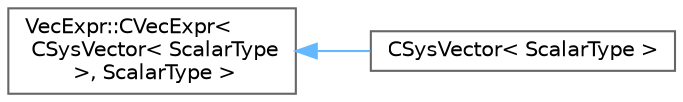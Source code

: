 digraph "Graphical Class Hierarchy"
{
 // LATEX_PDF_SIZE
  bgcolor="transparent";
  edge [fontname=Helvetica,fontsize=10,labelfontname=Helvetica,labelfontsize=10];
  node [fontname=Helvetica,fontsize=10,shape=box,height=0.2,width=0.4];
  rankdir="LR";
  Node0 [id="Node000000",label="VecExpr::CVecExpr\<\l CSysVector\< ScalarType\l \>, ScalarType \>",height=0.2,width=0.4,color="grey40", fillcolor="white", style="filled",URL="$classVecExpr_1_1CVecExpr.html",tooltip=" "];
  Node0 -> Node1 [id="edge452_Node000000_Node000001",dir="back",color="steelblue1",style="solid",tooltip=" "];
  Node1 [id="Node000001",label="CSysVector\< ScalarType \>",height=0.2,width=0.4,color="grey40", fillcolor="white", style="filled",URL="$classCSysVector.html",tooltip="Class for holding and manipulating vectors needed by linear solvers."];
}
